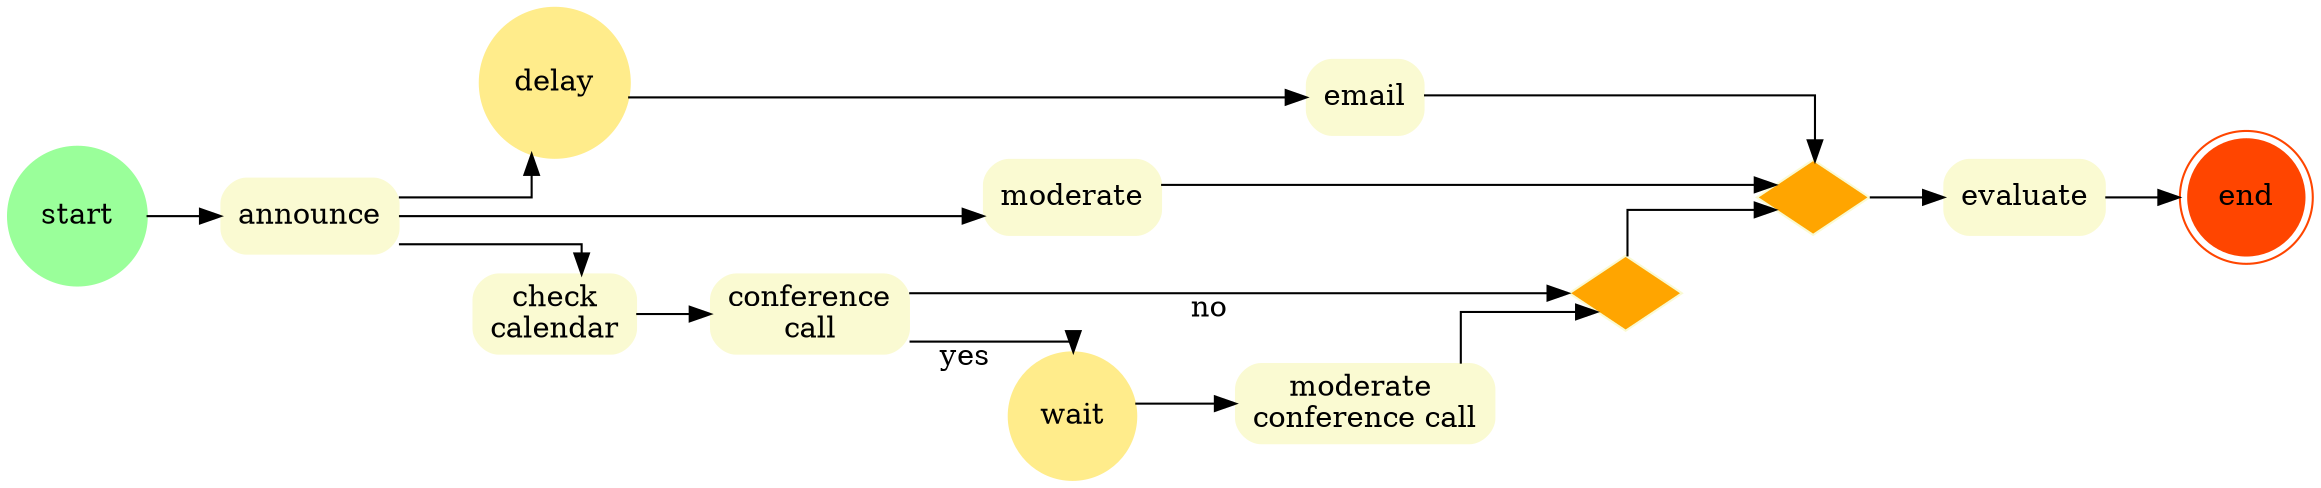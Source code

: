 digraph BPMN {
  splines=ortho;
  rankdir=LR;

  node            [ shape="rectangle"; style="rounded, filled"; color="lightgoldenrodyellow"; ]
  start           [ shape="circle"; color="palegreen1"; ]
  end             [ shape="doublecircle"; color="orangered"; ]
  join            [ shape="diamond"; label="" style="filled"; fillcolor="orange"; ]
  join2           [ shape="diamond"; label="" style="filled"; fillcolor="orange"; ]
  wait            [ shape="circle"; color="lightgoldenrod1"; ]
  delay           [ shape="circle"; color="lightgoldenrod1"; ]

  start           -> announce     [ ]
  announce        -> delay        [ ]
  announce        -> moderate     [ ]
  moderate        -> join2        [ ]
  delay           -> email        [ ]
  email           -> join2        [ ]

  check_cal       [ label="check\ncalendar"; ]
  announce        -> check_cal    [ ]

  conf_call       [ label="conference\ncall"; ]
  check_cal       -> conf_call    [ ]
  conf_call       -> wait         [ xlabel="yes"; ]

  moderate_conf   [ label="moderate \nconference call"; ]
  wait            -> moderate_conf
  moderate_conf   -> join
  conf_call       -> join         [ xlabel="no"; ]
  join            -> join2
  join2           -> evaluate
  evaluate        -> end
}